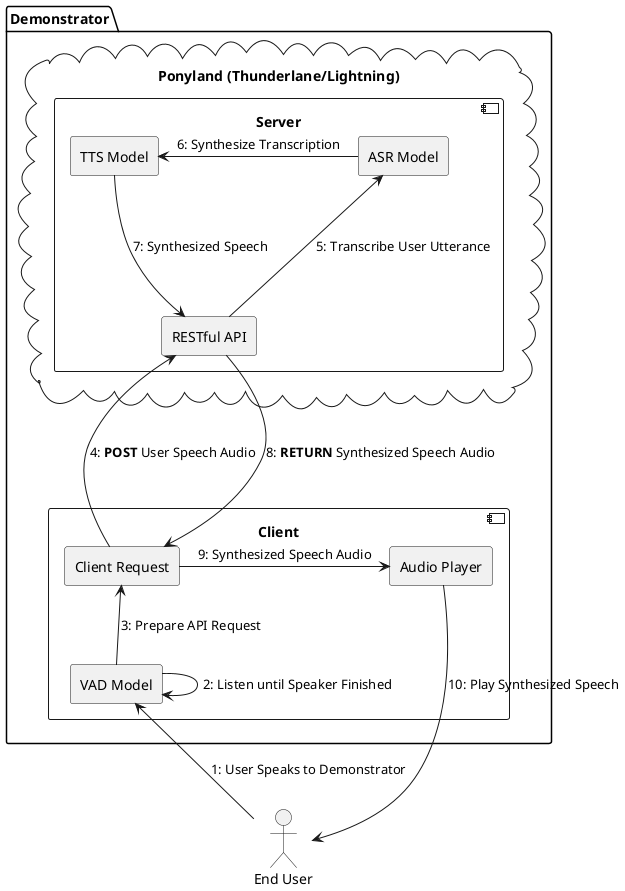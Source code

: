 @startuml deployment

actor end_user as "End User"
package demonstrator as "Demonstrator" {
    cloud ponyland as "Ponyland (Thunderlane/Lightning)" {
        component server as "Server" {
            agent asr_model as "ASR Model"
            agent api as "RESTful API"
            agent tts_model as "TTS Model"
        }
    }
    component client as "Client" {
        agent vad_model as "VAD Model"
        agent audio_player as "Audio Player"
        agent request as "Client Request"
    }
}

end_user -up-> vad_model : "1: User Speaks to Demonstrator"
vad_model -> vad_model : "2: Listen until Speaker Finished"
vad_model -up-> request : "3: Prepare API Request"
request -up--> api : "4: <b>POST</b> User Speech Audio"
api -up--> asr_model : "5: Transcribe User Utterance"
asr_model -left-> tts_model : "6: Synthesize Transcription"
tts_model -down--> api : "7: Synthesized Speech"
api -down-> request : "8: <b>RETURN</b> Synthesized Speech Audio"
request -left-> audio_player : "9: Synthesized Speech Audio"
audio_player -down--> end_user : "10: Play Synthesized Speech"

@enduml